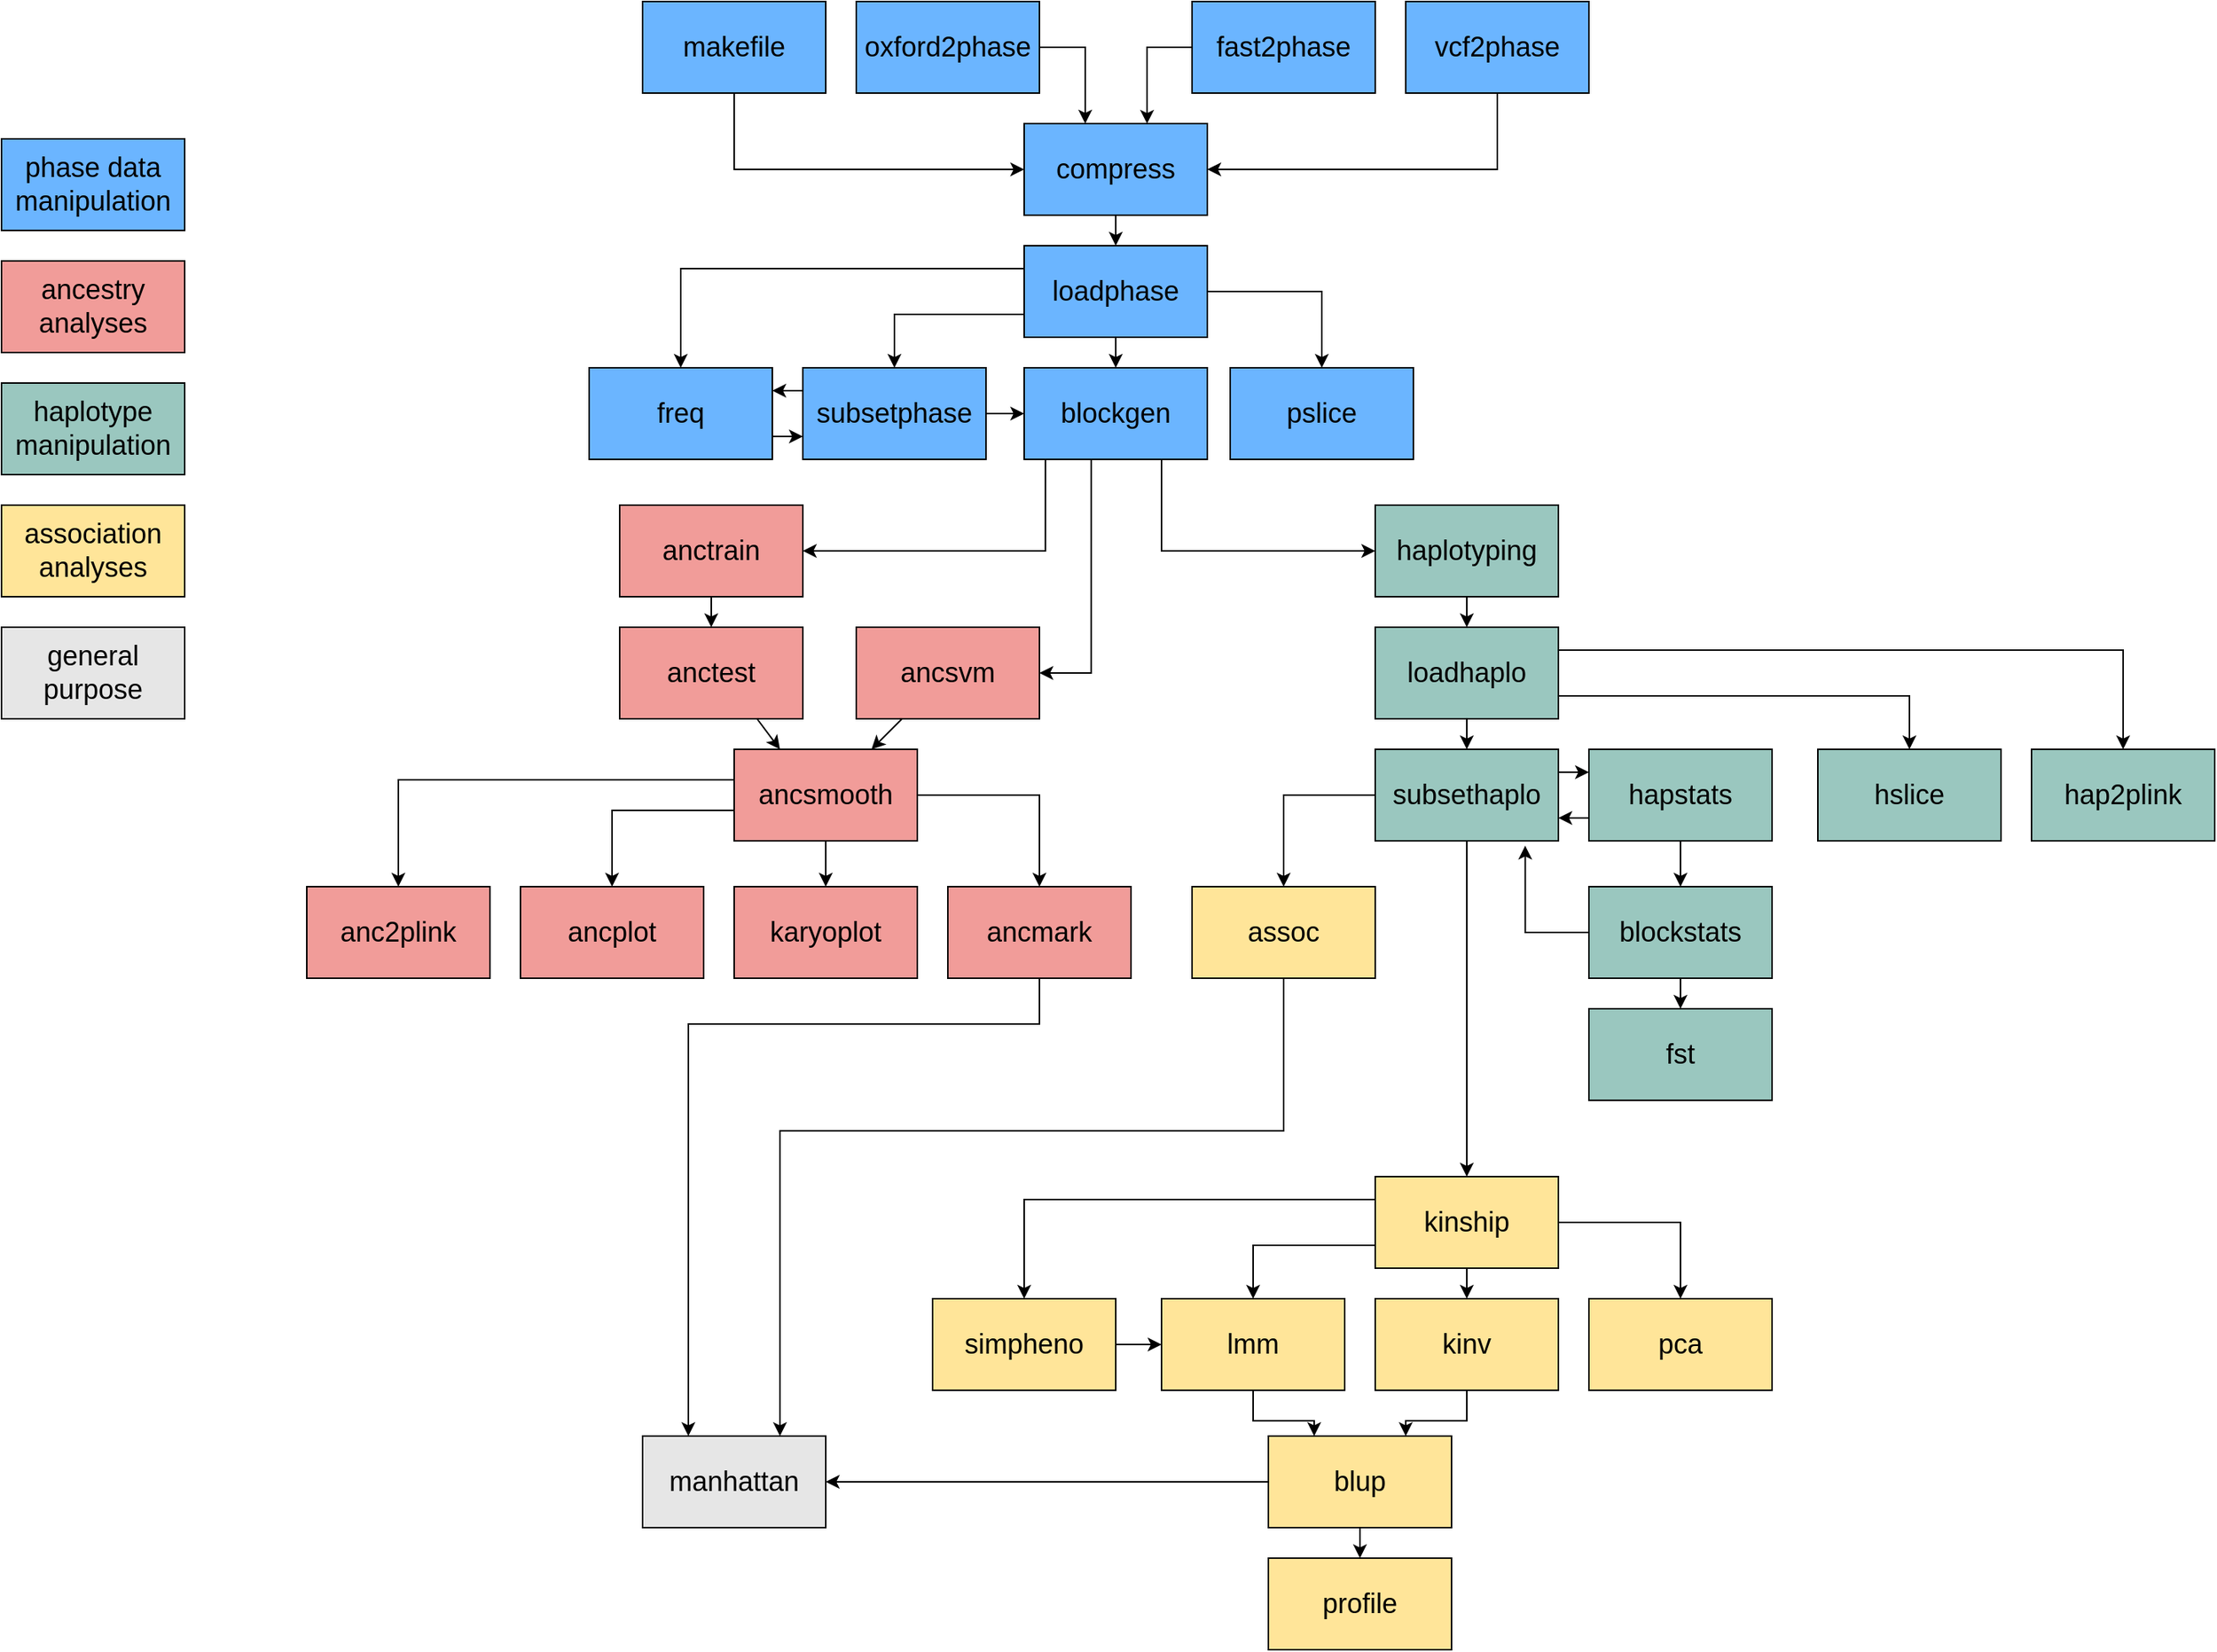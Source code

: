 <mxfile version="13.4.6" type="device"><diagram id="QX_X8f3MzkCJebXz9tnx" name="Page-1"><mxGraphModel dx="1960" dy="1116" grid="1" gridSize="10" guides="1" tooltips="1" connect="1" arrows="1" fold="1" page="1" pageScale="1" pageWidth="850" pageHeight="1100" math="0" shadow="0"><root><mxCell id="0"/><mxCell id="1" parent="0"/><mxCell id="POeb2t27RQVlVHplgw-3-40" style="edgeStyle=orthogonalEdgeStyle;rounded=0;orthogonalLoop=1;jettySize=auto;html=1;entryX=0;entryY=0.5;entryDx=0;entryDy=0;fontSize=18;" parent="1" source="POeb2t27RQVlVHplgw-3-1" target="POeb2t27RQVlVHplgw-3-4" edge="1"><mxGeometry relative="1" as="geometry"><Array as="points"><mxPoint x="600" y="130"/></Array></mxGeometry></mxCell><mxCell id="POeb2t27RQVlVHplgw-3-1" value="makefile" style="rounded=0;whiteSpace=wrap;html=1;fillColor=#6BB5FF;fontSize=18;" parent="1" vertex="1"><mxGeometry x="540" y="20" width="120" height="60" as="geometry"/></mxCell><mxCell id="POeb2t27RQVlVHplgw-3-38" style="edgeStyle=orthogonalEdgeStyle;rounded=0;orthogonalLoop=1;jettySize=auto;html=1;exitX=1;exitY=0.5;exitDx=0;exitDy=0;fontSize=18;" parent="1" source="POeb2t27RQVlVHplgw-3-2" target="POeb2t27RQVlVHplgw-3-4" edge="1"><mxGeometry relative="1" as="geometry"><Array as="points"><mxPoint x="830" y="50"/></Array></mxGeometry></mxCell><mxCell id="POeb2t27RQVlVHplgw-3-2" value="oxford2phase" style="rounded=0;whiteSpace=wrap;html=1;fillColor=#6BB5FF;fontSize=18;" parent="1" vertex="1"><mxGeometry x="680" y="20" width="120" height="60" as="geometry"/></mxCell><mxCell id="POeb2t27RQVlVHplgw-3-3" value="fast2phase" style="rounded=0;whiteSpace=wrap;html=1;fillColor=#6BB5FF;fontSize=18;" parent="1" vertex="1"><mxGeometry x="900" y="20" width="120" height="60" as="geometry"/></mxCell><mxCell id="POeb2t27RQVlVHplgw-3-42" style="edgeStyle=orthogonalEdgeStyle;rounded=0;orthogonalLoop=1;jettySize=auto;html=1;exitX=0.5;exitY=1;exitDx=0;exitDy=0;entryX=0.5;entryY=0;entryDx=0;entryDy=0;fontSize=18;" parent="1" source="POeb2t27RQVlVHplgw-3-4" target="POeb2t27RQVlVHplgw-3-5" edge="1"><mxGeometry relative="1" as="geometry"/></mxCell><mxCell id="POeb2t27RQVlVHplgw-3-4" value="compress" style="rounded=0;whiteSpace=wrap;html=1;fillColor=#6BB5FF;fontSize=18;" parent="1" vertex="1"><mxGeometry x="790" y="100" width="120" height="60" as="geometry"/></mxCell><mxCell id="POeb2t27RQVlVHplgw-3-43" style="edgeStyle=orthogonalEdgeStyle;rounded=0;orthogonalLoop=1;jettySize=auto;html=1;exitX=0.5;exitY=1;exitDx=0;exitDy=0;entryX=0.5;entryY=0;entryDx=0;entryDy=0;fontSize=18;" parent="1" source="POeb2t27RQVlVHplgw-3-5" target="POeb2t27RQVlVHplgw-3-8" edge="1"><mxGeometry relative="1" as="geometry"/></mxCell><mxCell id="POeb2t27RQVlVHplgw-3-44" style="edgeStyle=orthogonalEdgeStyle;rounded=0;orthogonalLoop=1;jettySize=auto;html=1;exitX=0;exitY=0.25;exitDx=0;exitDy=0;entryX=0.5;entryY=0;entryDx=0;entryDy=0;fontSize=18;" parent="1" source="POeb2t27RQVlVHplgw-3-5" target="POeb2t27RQVlVHplgw-3-6" edge="1"><mxGeometry relative="1" as="geometry"/></mxCell><mxCell id="POeb2t27RQVlVHplgw-3-45" style="edgeStyle=orthogonalEdgeStyle;rounded=0;orthogonalLoop=1;jettySize=auto;html=1;exitX=0;exitY=0.75;exitDx=0;exitDy=0;entryX=0.5;entryY=0;entryDx=0;entryDy=0;fontSize=18;" parent="1" source="POeb2t27RQVlVHplgw-3-5" target="POeb2t27RQVlVHplgw-3-7" edge="1"><mxGeometry relative="1" as="geometry"/></mxCell><mxCell id="POeb2t27RQVlVHplgw-3-52" style="edgeStyle=orthogonalEdgeStyle;rounded=0;orthogonalLoop=1;jettySize=auto;html=1;exitX=1;exitY=0.5;exitDx=0;exitDy=0;entryX=0.5;entryY=0;entryDx=0;entryDy=0;fontSize=18;" parent="1" source="POeb2t27RQVlVHplgw-3-5" target="POeb2t27RQVlVHplgw-3-9" edge="1"><mxGeometry relative="1" as="geometry"/></mxCell><mxCell id="POeb2t27RQVlVHplgw-3-5" value="loadphase" style="rounded=0;whiteSpace=wrap;html=1;fillColor=#6BB5FF;fontSize=18;" parent="1" vertex="1"><mxGeometry x="790" y="180" width="120" height="60" as="geometry"/></mxCell><mxCell id="POeb2t27RQVlVHplgw-3-49" style="edgeStyle=orthogonalEdgeStyle;rounded=0;orthogonalLoop=1;jettySize=auto;html=1;exitX=1;exitY=0.75;exitDx=0;exitDy=0;entryX=0;entryY=0.75;entryDx=0;entryDy=0;fontSize=18;" parent="1" source="POeb2t27RQVlVHplgw-3-6" target="POeb2t27RQVlVHplgw-3-7" edge="1"><mxGeometry relative="1" as="geometry"/></mxCell><mxCell id="POeb2t27RQVlVHplgw-3-6" value="freq" style="rounded=0;whiteSpace=wrap;html=1;fillColor=#6BB5FF;fontSize=18;" parent="1" vertex="1"><mxGeometry x="505" y="260" width="120" height="60" as="geometry"/></mxCell><mxCell id="POeb2t27RQVlVHplgw-3-50" style="edgeStyle=orthogonalEdgeStyle;rounded=0;orthogonalLoop=1;jettySize=auto;html=1;exitX=0;exitY=0.25;exitDx=0;exitDy=0;entryX=1;entryY=0.25;entryDx=0;entryDy=0;fontSize=18;" parent="1" source="POeb2t27RQVlVHplgw-3-7" target="POeb2t27RQVlVHplgw-3-6" edge="1"><mxGeometry relative="1" as="geometry"/></mxCell><mxCell id="POeb2t27RQVlVHplgw-3-51" style="edgeStyle=orthogonalEdgeStyle;rounded=0;orthogonalLoop=1;jettySize=auto;html=1;exitX=1;exitY=0.5;exitDx=0;exitDy=0;entryX=0;entryY=0.5;entryDx=0;entryDy=0;fontSize=18;" parent="1" source="POeb2t27RQVlVHplgw-3-7" target="POeb2t27RQVlVHplgw-3-8" edge="1"><mxGeometry relative="1" as="geometry"/></mxCell><mxCell id="POeb2t27RQVlVHplgw-3-7" value="subsetphase" style="rounded=0;whiteSpace=wrap;html=1;fillColor=#6BB5FF;fontSize=18;" parent="1" vertex="1"><mxGeometry x="645" y="260" width="120" height="60" as="geometry"/></mxCell><mxCell id="POeb2t27RQVlVHplgw-3-53" style="edgeStyle=orthogonalEdgeStyle;rounded=0;orthogonalLoop=1;jettySize=auto;html=1;exitX=0.116;exitY=1;exitDx=0;exitDy=0;entryX=1;entryY=0.5;entryDx=0;entryDy=0;fontSize=18;exitPerimeter=0;" parent="1" source="POeb2t27RQVlVHplgw-3-8" target="POeb2t27RQVlVHplgw-3-11" edge="1"><mxGeometry relative="1" as="geometry"><Array as="points"><mxPoint x="804" y="380"/></Array></mxGeometry></mxCell><mxCell id="POeb2t27RQVlVHplgw-3-54" style="edgeStyle=orthogonalEdgeStyle;rounded=0;orthogonalLoop=1;jettySize=auto;html=1;exitX=0.75;exitY=1;exitDx=0;exitDy=0;entryX=0;entryY=0.5;entryDx=0;entryDy=0;fontSize=18;" parent="1" source="POeb2t27RQVlVHplgw-3-8" target="POeb2t27RQVlVHplgw-3-10" edge="1"><mxGeometry relative="1" as="geometry"/></mxCell><mxCell id="POeb2t27RQVlVHplgw-3-8" value="blockgen" style="rounded=0;whiteSpace=wrap;html=1;fillColor=#6BB5FF;fontSize=18;" parent="1" vertex="1"><mxGeometry x="790" y="260" width="120" height="60" as="geometry"/></mxCell><mxCell id="POeb2t27RQVlVHplgw-3-9" value="pslice" style="rounded=0;whiteSpace=wrap;html=1;fillColor=#6BB5FF;fontSize=18;" parent="1" vertex="1"><mxGeometry x="925" y="260" width="120" height="60" as="geometry"/></mxCell><mxCell id="POeb2t27RQVlVHplgw-3-59" style="edgeStyle=orthogonalEdgeStyle;rounded=0;orthogonalLoop=1;jettySize=auto;html=1;exitX=0.5;exitY=1;exitDx=0;exitDy=0;entryX=0.5;entryY=0;entryDx=0;entryDy=0;fontSize=18;" parent="1" source="POeb2t27RQVlVHplgw-3-10" target="POeb2t27RQVlVHplgw-3-17" edge="1"><mxGeometry relative="1" as="geometry"/></mxCell><mxCell id="POeb2t27RQVlVHplgw-3-10" value="haplotyping" style="rounded=0;whiteSpace=wrap;html=1;shadow=0;fillColor=#9AC7BF;fontSize=18;" parent="1" vertex="1"><mxGeometry x="1020" y="350" width="120" height="60" as="geometry"/></mxCell><mxCell id="POeb2t27RQVlVHplgw-3-55" style="edgeStyle=orthogonalEdgeStyle;rounded=0;orthogonalLoop=1;jettySize=auto;html=1;exitX=0.5;exitY=1;exitDx=0;exitDy=0;fontSize=18;entryX=0.5;entryY=0;entryDx=0;entryDy=0;" parent="1" source="POeb2t27RQVlVHplgw-3-11" target="f0RsG4w_r5bLcKfivLVr-1" edge="1"><mxGeometry relative="1" as="geometry"/></mxCell><mxCell id="POeb2t27RQVlVHplgw-3-11" value="anctrain" style="rounded=0;whiteSpace=wrap;html=1;fillColor=#F19C99;fontSize=18;" parent="1" vertex="1"><mxGeometry x="525" y="350" width="120" height="60" as="geometry"/></mxCell><mxCell id="POeb2t27RQVlVHplgw-3-56" style="edgeStyle=orthogonalEdgeStyle;rounded=0;orthogonalLoop=1;jettySize=auto;html=1;exitX=0;exitY=1;exitDx=0;exitDy=0;entryX=0.5;entryY=0;entryDx=0;entryDy=0;fontSize=18;" parent="1" source="POeb2t27RQVlVHplgw-3-12" target="POeb2t27RQVlVHplgw-3-13" edge="1"><mxGeometry relative="1" as="geometry"><Array as="points"><mxPoint x="600" y="550"/><mxPoint x="520" y="550"/></Array></mxGeometry></mxCell><mxCell id="POeb2t27RQVlVHplgw-3-57" style="edgeStyle=orthogonalEdgeStyle;rounded=0;orthogonalLoop=1;jettySize=auto;html=1;exitX=0.5;exitY=1;exitDx=0;exitDy=0;entryX=0.5;entryY=0;entryDx=0;entryDy=0;fontSize=18;" parent="1" source="POeb2t27RQVlVHplgw-3-12" target="POeb2t27RQVlVHplgw-3-14" edge="1"><mxGeometry relative="1" as="geometry"/></mxCell><mxCell id="POeb2t27RQVlVHplgw-3-58" style="edgeStyle=orthogonalEdgeStyle;rounded=0;orthogonalLoop=1;jettySize=auto;html=1;exitX=1;exitY=0.5;exitDx=0;exitDy=0;entryX=0.5;entryY=0;entryDx=0;entryDy=0;fontSize=18;" parent="1" source="POeb2t27RQVlVHplgw-3-12" target="POeb2t27RQVlVHplgw-3-15" edge="1"><mxGeometry relative="1" as="geometry"/></mxCell><mxCell id="POeb2t27RQVlVHplgw-3-12" value="ancsmooth" style="rounded=0;whiteSpace=wrap;html=1;fillColor=#F19C99;fontSize=18;" parent="1" vertex="1"><mxGeometry x="600" y="510" width="120" height="60" as="geometry"/></mxCell><mxCell id="POeb2t27RQVlVHplgw-3-13" value="ancplot" style="rounded=0;whiteSpace=wrap;html=1;fillColor=#F19C99;fontSize=18;" parent="1" vertex="1"><mxGeometry x="460" y="600" width="120" height="60" as="geometry"/></mxCell><mxCell id="POeb2t27RQVlVHplgw-3-14" value="karyoplot" style="rounded=0;whiteSpace=wrap;html=1;fillColor=#F19C99;fontSize=18;" parent="1" vertex="1"><mxGeometry x="600" y="600" width="120" height="60" as="geometry"/></mxCell><mxCell id="POeb2t27RQVlVHplgw-3-88" style="edgeStyle=orthogonalEdgeStyle;rounded=0;orthogonalLoop=1;jettySize=auto;html=1;exitX=0.5;exitY=1;exitDx=0;exitDy=0;entryX=0.25;entryY=0;entryDx=0;entryDy=0;fontSize=18;" parent="1" source="POeb2t27RQVlVHplgw-3-15" target="POeb2t27RQVlVHplgw-3-16" edge="1"><mxGeometry relative="1" as="geometry"><Array as="points"><mxPoint x="800" y="690"/><mxPoint x="570" y="690"/></Array></mxGeometry></mxCell><mxCell id="POeb2t27RQVlVHplgw-3-15" value="ancmark" style="rounded=0;whiteSpace=wrap;html=1;fillColor=#F19C99;fontSize=18;" parent="1" vertex="1"><mxGeometry x="740" y="600" width="120" height="60" as="geometry"/></mxCell><mxCell id="POeb2t27RQVlVHplgw-3-16" value="manhattan" style="rounded=0;whiteSpace=wrap;html=1;fillColor=#E6E6E6;fontSize=18;" parent="1" vertex="1"><mxGeometry x="540" y="960" width="120" height="60" as="geometry"/></mxCell><mxCell id="POeb2t27RQVlVHplgw-3-60" style="edgeStyle=orthogonalEdgeStyle;rounded=0;orthogonalLoop=1;jettySize=auto;html=1;exitX=0.5;exitY=1;exitDx=0;exitDy=0;entryX=0.5;entryY=0;entryDx=0;entryDy=0;fontSize=18;" parent="1" source="POeb2t27RQVlVHplgw-3-17" target="POeb2t27RQVlVHplgw-3-23" edge="1"><mxGeometry relative="1" as="geometry"/></mxCell><mxCell id="POeb2t27RQVlVHplgw-3-65" style="edgeStyle=orthogonalEdgeStyle;rounded=0;orthogonalLoop=1;jettySize=auto;html=1;exitX=1;exitY=0.75;exitDx=0;exitDy=0;entryX=0.5;entryY=0;entryDx=0;entryDy=0;fontSize=18;" parent="1" source="POeb2t27RQVlVHplgw-3-17" target="POeb2t27RQVlVHplgw-3-19" edge="1"><mxGeometry relative="1" as="geometry"/></mxCell><mxCell id="POeb2t27RQVlVHplgw-3-66" style="edgeStyle=orthogonalEdgeStyle;rounded=0;orthogonalLoop=1;jettySize=auto;html=1;exitX=1;exitY=0.25;exitDx=0;exitDy=0;entryX=0.5;entryY=0;entryDx=0;entryDy=0;fontSize=18;" parent="1" source="POeb2t27RQVlVHplgw-3-17" target="POeb2t27RQVlVHplgw-3-18" edge="1"><mxGeometry relative="1" as="geometry"/></mxCell><mxCell id="POeb2t27RQVlVHplgw-3-17" value="loadhaplo" style="rounded=0;whiteSpace=wrap;html=1;shadow=0;fillColor=#9AC7BF;fontSize=18;" parent="1" vertex="1"><mxGeometry x="1020" y="430" width="120" height="60" as="geometry"/></mxCell><mxCell id="POeb2t27RQVlVHplgw-3-18" value="hap2plink" style="rounded=0;whiteSpace=wrap;html=1;shadow=0;fillColor=#9AC7BF;fontSize=18;" parent="1" vertex="1"><mxGeometry x="1450" y="510" width="120" height="60" as="geometry"/></mxCell><mxCell id="POeb2t27RQVlVHplgw-3-19" value="hslice" style="rounded=0;whiteSpace=wrap;html=1;shadow=0;fillColor=#9AC7BF;fontSize=18;" parent="1" vertex="1"><mxGeometry x="1310" y="510" width="120" height="60" as="geometry"/></mxCell><mxCell id="POeb2t27RQVlVHplgw-3-62" style="edgeStyle=orthogonalEdgeStyle;rounded=0;orthogonalLoop=1;jettySize=auto;html=1;exitX=0;exitY=0.75;exitDx=0;exitDy=0;entryX=1;entryY=0.75;entryDx=0;entryDy=0;fontSize=18;" parent="1" source="POeb2t27RQVlVHplgw-3-20" target="POeb2t27RQVlVHplgw-3-23" edge="1"><mxGeometry relative="1" as="geometry"/></mxCell><mxCell id="POeb2t27RQVlVHplgw-3-63" style="edgeStyle=orthogonalEdgeStyle;rounded=0;orthogonalLoop=1;jettySize=auto;html=1;exitX=0.5;exitY=1;exitDx=0;exitDy=0;fontSize=18;" parent="1" source="POeb2t27RQVlVHplgw-3-20" target="POeb2t27RQVlVHplgw-3-21" edge="1"><mxGeometry relative="1" as="geometry"/></mxCell><mxCell id="POeb2t27RQVlVHplgw-3-20" value="hapstats" style="rounded=0;whiteSpace=wrap;html=1;shadow=0;fillColor=#9AC7BF;fontSize=18;" parent="1" vertex="1"><mxGeometry x="1160" y="510" width="120" height="60" as="geometry"/></mxCell><mxCell id="POeb2t27RQVlVHplgw-3-64" style="edgeStyle=orthogonalEdgeStyle;rounded=0;orthogonalLoop=1;jettySize=auto;html=1;exitX=0;exitY=0.5;exitDx=0;exitDy=0;entryX=0.819;entryY=1.053;entryDx=0;entryDy=0;entryPerimeter=0;fontSize=18;" parent="1" source="POeb2t27RQVlVHplgw-3-21" target="POeb2t27RQVlVHplgw-3-23" edge="1"><mxGeometry relative="1" as="geometry"/></mxCell><mxCell id="POeb2t27RQVlVHplgw-3-67" style="edgeStyle=orthogonalEdgeStyle;rounded=0;orthogonalLoop=1;jettySize=auto;html=1;exitX=0.5;exitY=1;exitDx=0;exitDy=0;entryX=0.5;entryY=0;entryDx=0;entryDy=0;fontSize=18;" parent="1" source="POeb2t27RQVlVHplgw-3-21" target="POeb2t27RQVlVHplgw-3-22" edge="1"><mxGeometry relative="1" as="geometry"/></mxCell><mxCell id="POeb2t27RQVlVHplgw-3-21" value="blockstats" style="rounded=0;whiteSpace=wrap;html=1;shadow=0;fillColor=#9AC7BF;fontSize=18;" parent="1" vertex="1"><mxGeometry x="1160" y="600" width="120" height="60" as="geometry"/></mxCell><mxCell id="POeb2t27RQVlVHplgw-3-22" value="fst" style="rounded=0;whiteSpace=wrap;html=1;shadow=0;fillColor=#9AC7BF;fontSize=18;" parent="1" vertex="1"><mxGeometry x="1160" y="680" width="120" height="60" as="geometry"/></mxCell><mxCell id="POeb2t27RQVlVHplgw-3-61" style="edgeStyle=orthogonalEdgeStyle;rounded=0;orthogonalLoop=1;jettySize=auto;html=1;exitX=1;exitY=0.25;exitDx=0;exitDy=0;entryX=0;entryY=0.25;entryDx=0;entryDy=0;fontSize=18;" parent="1" source="POeb2t27RQVlVHplgw-3-23" target="POeb2t27RQVlVHplgw-3-20" edge="1"><mxGeometry relative="1" as="geometry"/></mxCell><mxCell id="POeb2t27RQVlVHplgw-3-68" style="edgeStyle=orthogonalEdgeStyle;rounded=0;orthogonalLoop=1;jettySize=auto;html=1;exitX=0.5;exitY=1;exitDx=0;exitDy=0;entryX=0.5;entryY=0;entryDx=0;entryDy=0;fontSize=18;" parent="1" source="POeb2t27RQVlVHplgw-3-23" target="POeb2t27RQVlVHplgw-3-24" edge="1"><mxGeometry relative="1" as="geometry"/></mxCell><mxCell id="POeb2t27RQVlVHplgw-3-84" style="edgeStyle=orthogonalEdgeStyle;rounded=0;orthogonalLoop=1;jettySize=auto;html=1;exitX=0;exitY=0.5;exitDx=0;exitDy=0;entryX=0.5;entryY=0;entryDx=0;entryDy=0;fontSize=18;" parent="1" source="POeb2t27RQVlVHplgw-3-23" target="POeb2t27RQVlVHplgw-3-31" edge="1"><mxGeometry relative="1" as="geometry"/></mxCell><mxCell id="POeb2t27RQVlVHplgw-3-23" value="subsethaplo" style="rounded=0;whiteSpace=wrap;html=1;shadow=0;fillColor=#9AC7BF;fontSize=18;" parent="1" vertex="1"><mxGeometry x="1020" y="510" width="120" height="60" as="geometry"/></mxCell><mxCell id="POeb2t27RQVlVHplgw-3-69" style="edgeStyle=orthogonalEdgeStyle;rounded=0;orthogonalLoop=1;jettySize=auto;html=1;exitX=1;exitY=0.5;exitDx=0;exitDy=0;entryX=0.5;entryY=0;entryDx=0;entryDy=0;fontSize=18;" parent="1" source="POeb2t27RQVlVHplgw-3-24" target="POeb2t27RQVlVHplgw-3-25" edge="1"><mxGeometry relative="1" as="geometry"/></mxCell><mxCell id="POeb2t27RQVlVHplgw-3-70" style="edgeStyle=orthogonalEdgeStyle;rounded=0;orthogonalLoop=1;jettySize=auto;html=1;exitX=0.5;exitY=1;exitDx=0;exitDy=0;entryX=0.5;entryY=0;entryDx=0;entryDy=0;fontSize=18;" parent="1" source="POeb2t27RQVlVHplgw-3-24" target="POeb2t27RQVlVHplgw-3-26" edge="1"><mxGeometry relative="1" as="geometry"/></mxCell><mxCell id="POeb2t27RQVlVHplgw-3-71" style="edgeStyle=orthogonalEdgeStyle;rounded=0;orthogonalLoop=1;jettySize=auto;html=1;exitX=0;exitY=0.75;exitDx=0;exitDy=0;entryX=0.5;entryY=0;entryDx=0;entryDy=0;fontSize=18;" parent="1" source="POeb2t27RQVlVHplgw-3-24" target="POeb2t27RQVlVHplgw-3-29" edge="1"><mxGeometry relative="1" as="geometry"/></mxCell><mxCell id="POeb2t27RQVlVHplgw-3-72" style="edgeStyle=orthogonalEdgeStyle;rounded=0;orthogonalLoop=1;jettySize=auto;html=1;exitX=0;exitY=0.25;exitDx=0;exitDy=0;entryX=0.5;entryY=0;entryDx=0;entryDy=0;fontSize=18;" parent="1" source="POeb2t27RQVlVHplgw-3-24" target="POeb2t27RQVlVHplgw-3-30" edge="1"><mxGeometry relative="1" as="geometry"/></mxCell><mxCell id="POeb2t27RQVlVHplgw-3-24" value="kinship" style="rounded=0;whiteSpace=wrap;html=1;fillColor=#FFE599;fontSize=18;" parent="1" vertex="1"><mxGeometry x="1020" y="790" width="120" height="60" as="geometry"/></mxCell><mxCell id="POeb2t27RQVlVHplgw-3-25" value="pca" style="rounded=0;whiteSpace=wrap;html=1;fillColor=#FFE599;fontSize=18;" parent="1" vertex="1"><mxGeometry x="1160" y="870" width="120" height="60" as="geometry"/></mxCell><mxCell id="POeb2t27RQVlVHplgw-3-73" style="edgeStyle=orthogonalEdgeStyle;rounded=0;orthogonalLoop=1;jettySize=auto;html=1;exitX=0.5;exitY=1;exitDx=0;exitDy=0;entryX=0.75;entryY=0;entryDx=0;entryDy=0;fontSize=18;" parent="1" source="POeb2t27RQVlVHplgw-3-26" target="POeb2t27RQVlVHplgw-3-27" edge="1"><mxGeometry relative="1" as="geometry"/></mxCell><mxCell id="POeb2t27RQVlVHplgw-3-26" value="kinv" style="rounded=0;whiteSpace=wrap;html=1;fillColor=#FFE599;fontSize=18;" parent="1" vertex="1"><mxGeometry x="1020" y="870" width="120" height="60" as="geometry"/></mxCell><mxCell id="POeb2t27RQVlVHplgw-3-75" style="edgeStyle=orthogonalEdgeStyle;rounded=0;orthogonalLoop=1;jettySize=auto;html=1;exitX=0.5;exitY=1;exitDx=0;exitDy=0;entryX=0.5;entryY=0;entryDx=0;entryDy=0;fontSize=18;" parent="1" source="POeb2t27RQVlVHplgw-3-27" target="POeb2t27RQVlVHplgw-3-28" edge="1"><mxGeometry relative="1" as="geometry"/></mxCell><mxCell id="POeb2t27RQVlVHplgw-3-89" style="edgeStyle=orthogonalEdgeStyle;rounded=0;orthogonalLoop=1;jettySize=auto;html=1;exitX=0;exitY=0.5;exitDx=0;exitDy=0;entryX=1;entryY=0.5;entryDx=0;entryDy=0;fontSize=18;" parent="1" source="POeb2t27RQVlVHplgw-3-27" target="POeb2t27RQVlVHplgw-3-16" edge="1"><mxGeometry relative="1" as="geometry"/></mxCell><mxCell id="POeb2t27RQVlVHplgw-3-27" value="blup" style="rounded=0;whiteSpace=wrap;html=1;fillColor=#FFE599;fontSize=18;" parent="1" vertex="1"><mxGeometry x="950" y="960" width="120" height="60" as="geometry"/></mxCell><mxCell id="POeb2t27RQVlVHplgw-3-28" value="profile" style="rounded=0;whiteSpace=wrap;html=1;fillColor=#FFE599;fontSize=18;" parent="1" vertex="1"><mxGeometry x="950" y="1040" width="120" height="60" as="geometry"/></mxCell><mxCell id="POeb2t27RQVlVHplgw-3-74" style="edgeStyle=orthogonalEdgeStyle;rounded=0;orthogonalLoop=1;jettySize=auto;html=1;exitX=0.5;exitY=1;exitDx=0;exitDy=0;entryX=0.25;entryY=0;entryDx=0;entryDy=0;fontSize=18;" parent="1" source="POeb2t27RQVlVHplgw-3-29" target="POeb2t27RQVlVHplgw-3-27" edge="1"><mxGeometry relative="1" as="geometry"/></mxCell><mxCell id="POeb2t27RQVlVHplgw-3-29" value="lmm" style="rounded=0;whiteSpace=wrap;html=1;fillColor=#FFE599;fontSize=18;" parent="1" vertex="1"><mxGeometry x="880" y="870" width="120" height="60" as="geometry"/></mxCell><mxCell id="POeb2t27RQVlVHplgw-3-76" style="edgeStyle=orthogonalEdgeStyle;rounded=0;orthogonalLoop=1;jettySize=auto;html=1;exitX=1;exitY=0.5;exitDx=0;exitDy=0;entryX=0;entryY=0.5;entryDx=0;entryDy=0;fontSize=18;" parent="1" source="POeb2t27RQVlVHplgw-3-30" target="POeb2t27RQVlVHplgw-3-29" edge="1"><mxGeometry relative="1" as="geometry"/></mxCell><mxCell id="POeb2t27RQVlVHplgw-3-30" value="simpheno" style="rounded=0;whiteSpace=wrap;html=1;fillColor=#FFE599;fontSize=18;" parent="1" vertex="1"><mxGeometry x="730" y="870" width="120" height="60" as="geometry"/></mxCell><mxCell id="POeb2t27RQVlVHplgw-3-87" style="edgeStyle=orthogonalEdgeStyle;rounded=0;orthogonalLoop=1;jettySize=auto;html=1;exitX=0.5;exitY=1;exitDx=0;exitDy=0;entryX=0.75;entryY=0;entryDx=0;entryDy=0;fontSize=18;" parent="1" source="POeb2t27RQVlVHplgw-3-31" target="POeb2t27RQVlVHplgw-3-16" edge="1"><mxGeometry relative="1" as="geometry"><Array as="points"><mxPoint x="960" y="760"/><mxPoint x="630" y="760"/></Array></mxGeometry></mxCell><mxCell id="POeb2t27RQVlVHplgw-3-31" value="assoc" style="rounded=0;whiteSpace=wrap;html=1;fillColor=#FFE599;fontSize=18;" parent="1" vertex="1"><mxGeometry x="900" y="600" width="120" height="60" as="geometry"/></mxCell><mxCell id="POeb2t27RQVlVHplgw-3-95" value="phase data manipulation" style="rounded=0;whiteSpace=wrap;html=1;fillColor=#6BB5FF;fontSize=18;" parent="1" vertex="1"><mxGeometry x="120" y="110" width="120" height="60" as="geometry"/></mxCell><mxCell id="POeb2t27RQVlVHplgw-3-96" value="ancestry analyses" style="rounded=0;whiteSpace=wrap;html=1;fillColor=#F19C99;fontSize=18;" parent="1" vertex="1"><mxGeometry x="120" y="190" width="120" height="60" as="geometry"/></mxCell><mxCell id="POeb2t27RQVlVHplgw-3-97" value="haplotype manipulation" style="rounded=0;whiteSpace=wrap;html=1;shadow=0;fillColor=#9AC7BF;fontSize=18;" parent="1" vertex="1"><mxGeometry x="120" y="270" width="120" height="60" as="geometry"/></mxCell><mxCell id="POeb2t27RQVlVHplgw-3-98" value="association analyses" style="rounded=0;whiteSpace=wrap;html=1;fillColor=#FFE599;fontSize=18;" parent="1" vertex="1"><mxGeometry x="120" y="350" width="120" height="60" as="geometry"/></mxCell><mxCell id="POeb2t27RQVlVHplgw-3-99" value="general purpose" style="rounded=0;whiteSpace=wrap;html=1;fillColor=#E6E6E6;fontSize=18;" parent="1" vertex="1"><mxGeometry x="120" y="430" width="120" height="60" as="geometry"/></mxCell><mxCell id="HH6pCm01p-pz0Nobk4by-1" value="vcf2phase" style="rounded=0;whiteSpace=wrap;html=1;fillColor=#6BB5FF;fontSize=18;" parent="1" vertex="1"><mxGeometry x="1040" y="20" width="120" height="60" as="geometry"/></mxCell><mxCell id="HH6pCm01p-pz0Nobk4by-2" style="edgeStyle=orthogonalEdgeStyle;rounded=0;orthogonalLoop=1;jettySize=auto;html=1;exitX=0.5;exitY=1;exitDx=0;exitDy=0;entryX=1;entryY=0.5;entryDx=0;entryDy=0;fontSize=18;" parent="1" source="HH6pCm01p-pz0Nobk4by-1" target="POeb2t27RQVlVHplgw-3-4" edge="1"><mxGeometry relative="1" as="geometry"><mxPoint x="1140" y="115" as="sourcePoint"/><mxPoint x="1055" y="165" as="targetPoint"/></mxGeometry></mxCell><mxCell id="HH6pCm01p-pz0Nobk4by-5" style="edgeStyle=orthogonalEdgeStyle;rounded=0;orthogonalLoop=1;jettySize=auto;html=1;exitX=0;exitY=0.5;exitDx=0;exitDy=0;fontSize=18;entryX=0.671;entryY=0.001;entryDx=0;entryDy=0;entryPerimeter=0;" parent="1" source="POeb2t27RQVlVHplgw-3-3" target="POeb2t27RQVlVHplgw-3-4" edge="1"><mxGeometry relative="1" as="geometry"><mxPoint x="850" y="50" as="sourcePoint"/><mxPoint x="862" y="90" as="targetPoint"/><Array as="points"><mxPoint x="871" y="50"/></Array></mxGeometry></mxCell><mxCell id="E7rz3GvTKsfJ2F4Y0HqE-1" value="anc2plink" style="rounded=0;whiteSpace=wrap;html=1;fillColor=#F19C99;fontSize=18;" parent="1" vertex="1"><mxGeometry x="320" y="600" width="120" height="60" as="geometry"/></mxCell><mxCell id="E7rz3GvTKsfJ2F4Y0HqE-2" style="edgeStyle=orthogonalEdgeStyle;rounded=0;orthogonalLoop=1;jettySize=auto;html=1;entryX=0.5;entryY=0;entryDx=0;entryDy=0;fontSize=18;" parent="1" target="E7rz3GvTKsfJ2F4Y0HqE-1" edge="1"><mxGeometry relative="1" as="geometry"><Array as="points"><mxPoint x="600" y="530"/><mxPoint x="380" y="530"/></Array><mxPoint x="600" y="530" as="sourcePoint"/><mxPoint x="520" y="470" as="targetPoint"/></mxGeometry></mxCell><mxCell id="f0RsG4w_r5bLcKfivLVr-1" value="anctest" style="rounded=0;whiteSpace=wrap;html=1;fillColor=#F19C99;fontSize=18;" vertex="1" parent="1"><mxGeometry x="525" y="430" width="120" height="60" as="geometry"/></mxCell><mxCell id="f0RsG4w_r5bLcKfivLVr-4" value="ancsvm" style="rounded=0;whiteSpace=wrap;html=1;fillColor=#F19C99;fontSize=18;" vertex="1" parent="1"><mxGeometry x="680" y="430" width="120" height="60" as="geometry"/></mxCell><mxCell id="f0RsG4w_r5bLcKfivLVr-8" style="edgeStyle=orthogonalEdgeStyle;rounded=0;orthogonalLoop=1;jettySize=auto;html=1;exitX=0.116;exitY=1;exitDx=0;exitDy=0;entryX=1;entryY=0.5;entryDx=0;entryDy=0;fontSize=18;exitPerimeter=0;" edge="1" parent="1" target="f0RsG4w_r5bLcKfivLVr-4"><mxGeometry relative="1" as="geometry"><mxPoint x="833.92" y="320" as="sourcePoint"/><mxPoint x="660.0" y="380" as="targetPoint"/><Array as="points"><mxPoint x="834" y="460"/></Array></mxGeometry></mxCell><mxCell id="f0RsG4w_r5bLcKfivLVr-12" value="" style="endArrow=classic;html=1;entryX=0.25;entryY=0;entryDx=0;entryDy=0;exitX=0.75;exitY=1;exitDx=0;exitDy=0;" edge="1" parent="1" source="f0RsG4w_r5bLcKfivLVr-1" target="POeb2t27RQVlVHplgw-3-12"><mxGeometry width="50" height="50" relative="1" as="geometry"><mxPoint x="620" y="490" as="sourcePoint"/><mxPoint x="670" y="440" as="targetPoint"/></mxGeometry></mxCell><mxCell id="f0RsG4w_r5bLcKfivLVr-13" value="" style="endArrow=classic;html=1;entryX=0.75;entryY=0;entryDx=0;entryDy=0;exitX=0.25;exitY=1;exitDx=0;exitDy=0;" edge="1" parent="1" source="f0RsG4w_r5bLcKfivLVr-4" target="POeb2t27RQVlVHplgw-3-12"><mxGeometry width="50" height="50" relative="1" as="geometry"><mxPoint x="680" y="510" as="sourcePoint"/><mxPoint x="730" y="460" as="targetPoint"/></mxGeometry></mxCell></root></mxGraphModel></diagram></mxfile>